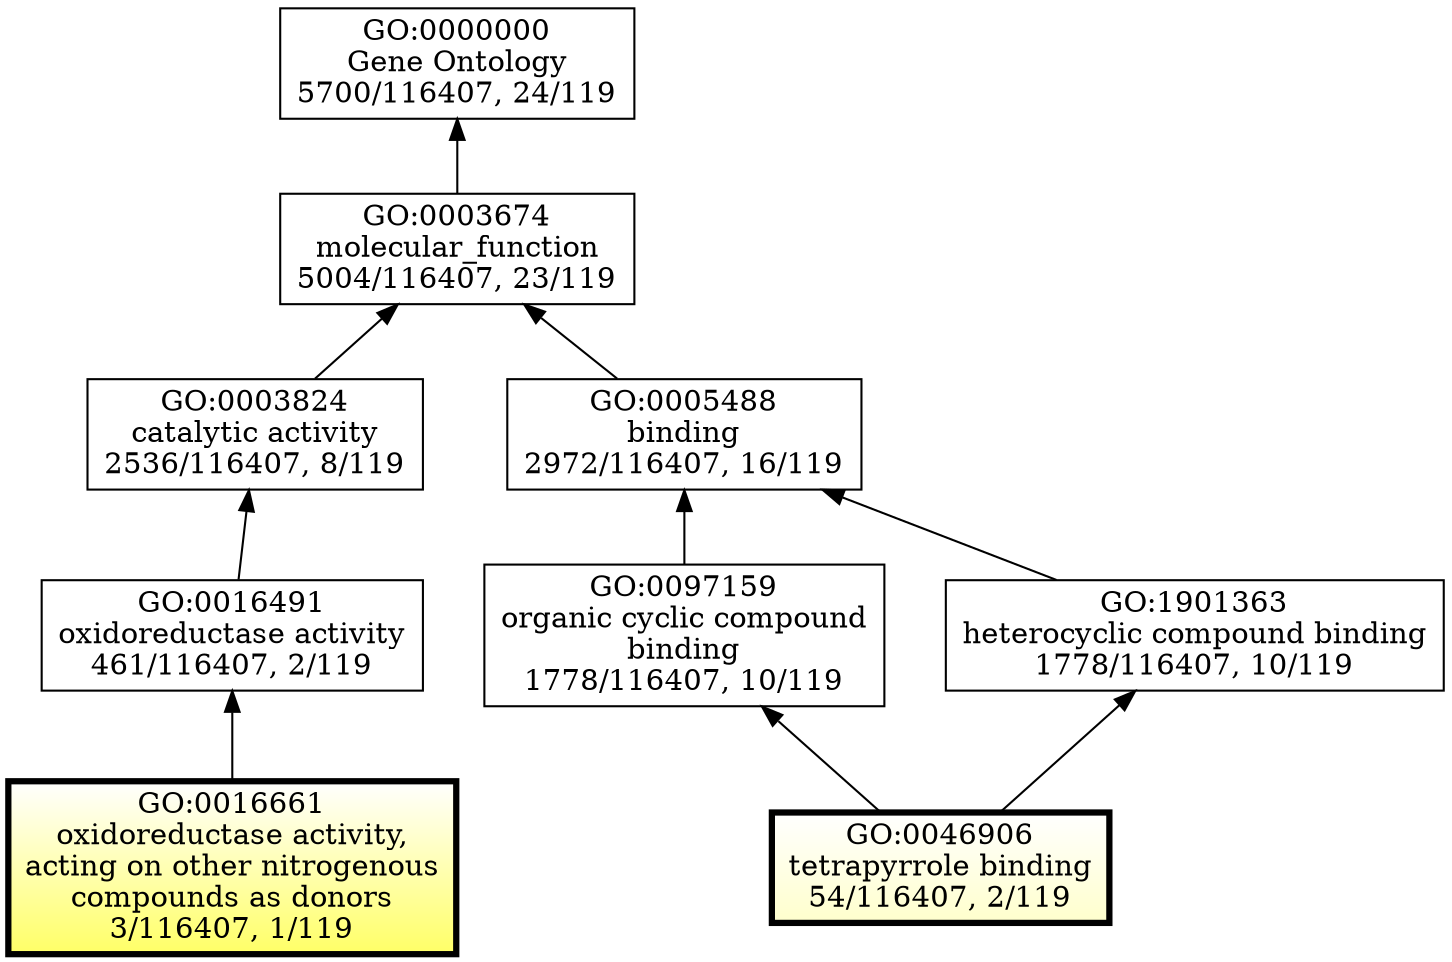/* Generated with Ontologizer 2.1 build 20160628-1269 */
digraph G {nodesep=0.4;
GO_0003824[shape="box",label="GO:0003824\ncatalytic activity\n2536/116407, 8/119"];
GO_0000000[shape="box",label="GO:0000000\nGene Ontology\n5700/116407, 24/119"];
GO_0005488[shape="box",label="GO:0005488\nbinding\n2972/116407, 16/119"];
GO_0016661[shape="box",label="GO:0016661\noxidoreductase activity,\nacting on other nitrogenous\ncompounds as donors\n3/116407, 1/119",gradientangle=270,style="filled,setlinewidth(3)",fillcolor="white:0.166667,0.600000,1.000000"];
GO_0097159[shape="box",label="GO:0097159\norganic cyclic compound\nbinding\n1778/116407, 10/119"];
GO_0003674[shape="box",label="GO:0003674\nmolecular_function\n5004/116407, 23/119"];
GO_0046906[shape="box",label="GO:0046906\ntetrapyrrole binding\n54/116407, 2/119",gradientangle=270,style="filled,setlinewidth(3)",fillcolor="white:0.166667,0.200000,1.000000"];
GO_0016491[shape="box",label="GO:0016491\noxidoreductase activity\n461/116407, 2/119"];
GO_1901363[shape="box",label="GO:1901363\nheterocyclic compound binding\n1778/116407, 10/119"];
GO_0003824 -> GO_0016491[color=black,dir="back",tooltip="oxidoreductase activity is a catalytic activity"];

GO_0000000 -> GO_0003674[color=black,dir="back",tooltip="molecular_function  Gene Ontology"];

GO_0005488 -> GO_1901363[color=black,dir="back",tooltip="heterocyclic compound binding is a binding"];

GO_0005488 -> GO_0097159[color=black,dir="back",tooltip="organic cyclic compound binding is a binding"];

GO_0097159 -> GO_0046906[color=black,dir="back",tooltip="tetrapyrrole binding is a organic cyclic compound binding"];

GO_0003674 -> GO_0003824[color=black,dir="back",tooltip="catalytic activity is a molecular_function"];

GO_0003674 -> GO_0005488[color=black,dir="back",tooltip="binding is a molecular_function"];

GO_0016491 -> GO_0016661[color=black,dir="back",tooltip="oxidoreductase activity, acting on other nitrogenous compounds as donors is a oxidoreductase activity"];

GO_1901363 -> GO_0046906[color=black,dir="back",tooltip="tetrapyrrole binding is a heterocyclic compound binding"];

}
